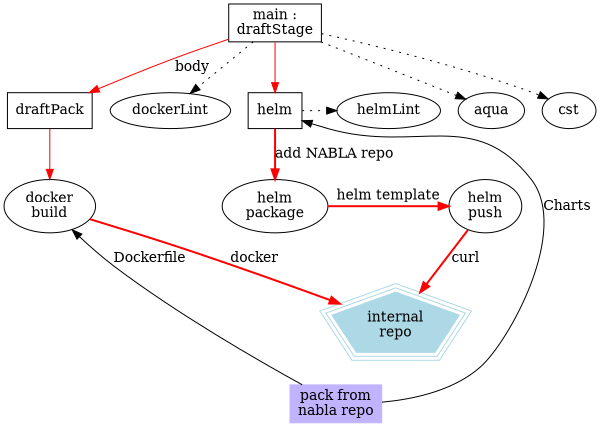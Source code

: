 digraph G {
size ="4,4";
{ rank = min; "main";}
main [label="main :\ndraftStage", shape=box];
{ rank = same; "draftPack"; "dockerLint"; "helm"; "aqua"; "cst"; }
//main -> {draftPack , dockerLint, helm, aqua, cst}
main -> draftPack [label=" body", color=red];
main -> dockerLint [style=dotted];
draftPack [shape=box]; /* this is a comment */
draftPack -> build [weight=8, color=red];
subgraph cluster_1
  {
      aqua; cst;
  }
main -> aqua [style=dotted];
main -> cst [style=dotted];
main -> helm [weight=8, color=red, rankdir=LR];
{ rank = same; "helm"; "helmLint"; }
helm [shape=box];
helm -> helmLint [style=dotted];
subgraph cluster_2
  {
      helmPackage; helmPush;
  }
helm -> helmPackage [weight=5, color=red, style=bold, label="add NABLA repo"]
{ rank = same; "helmPackage"; "helmPush"; "build"; }
helmPackage [label="helm\npackage"];
helmPackage -> helmPush [color=red, style=bold, label="helm template"]
helmPush [label="helm\npush"];
helmPush -> push [color=red, style=bold,label="curl"]
{ rank = sink; "repo";}
repo -> build [label="Dockerfile"]
repo -> helm [label="Charts"]
edge [color=red]; // so is this
build -> push [style=bold,label="docker"];
build [label="docker\nbuild"];
node [shape=box,style=filled,color=".7 .3 1.0"];
repo [label="pack from\nnabla repo", shape=box,style=filled,color=".7 .3 1.0"];
push [label="internal\nrepo", shape=polygon,sides=5,peripheries=3,color=lightblue,style=filled];
}
